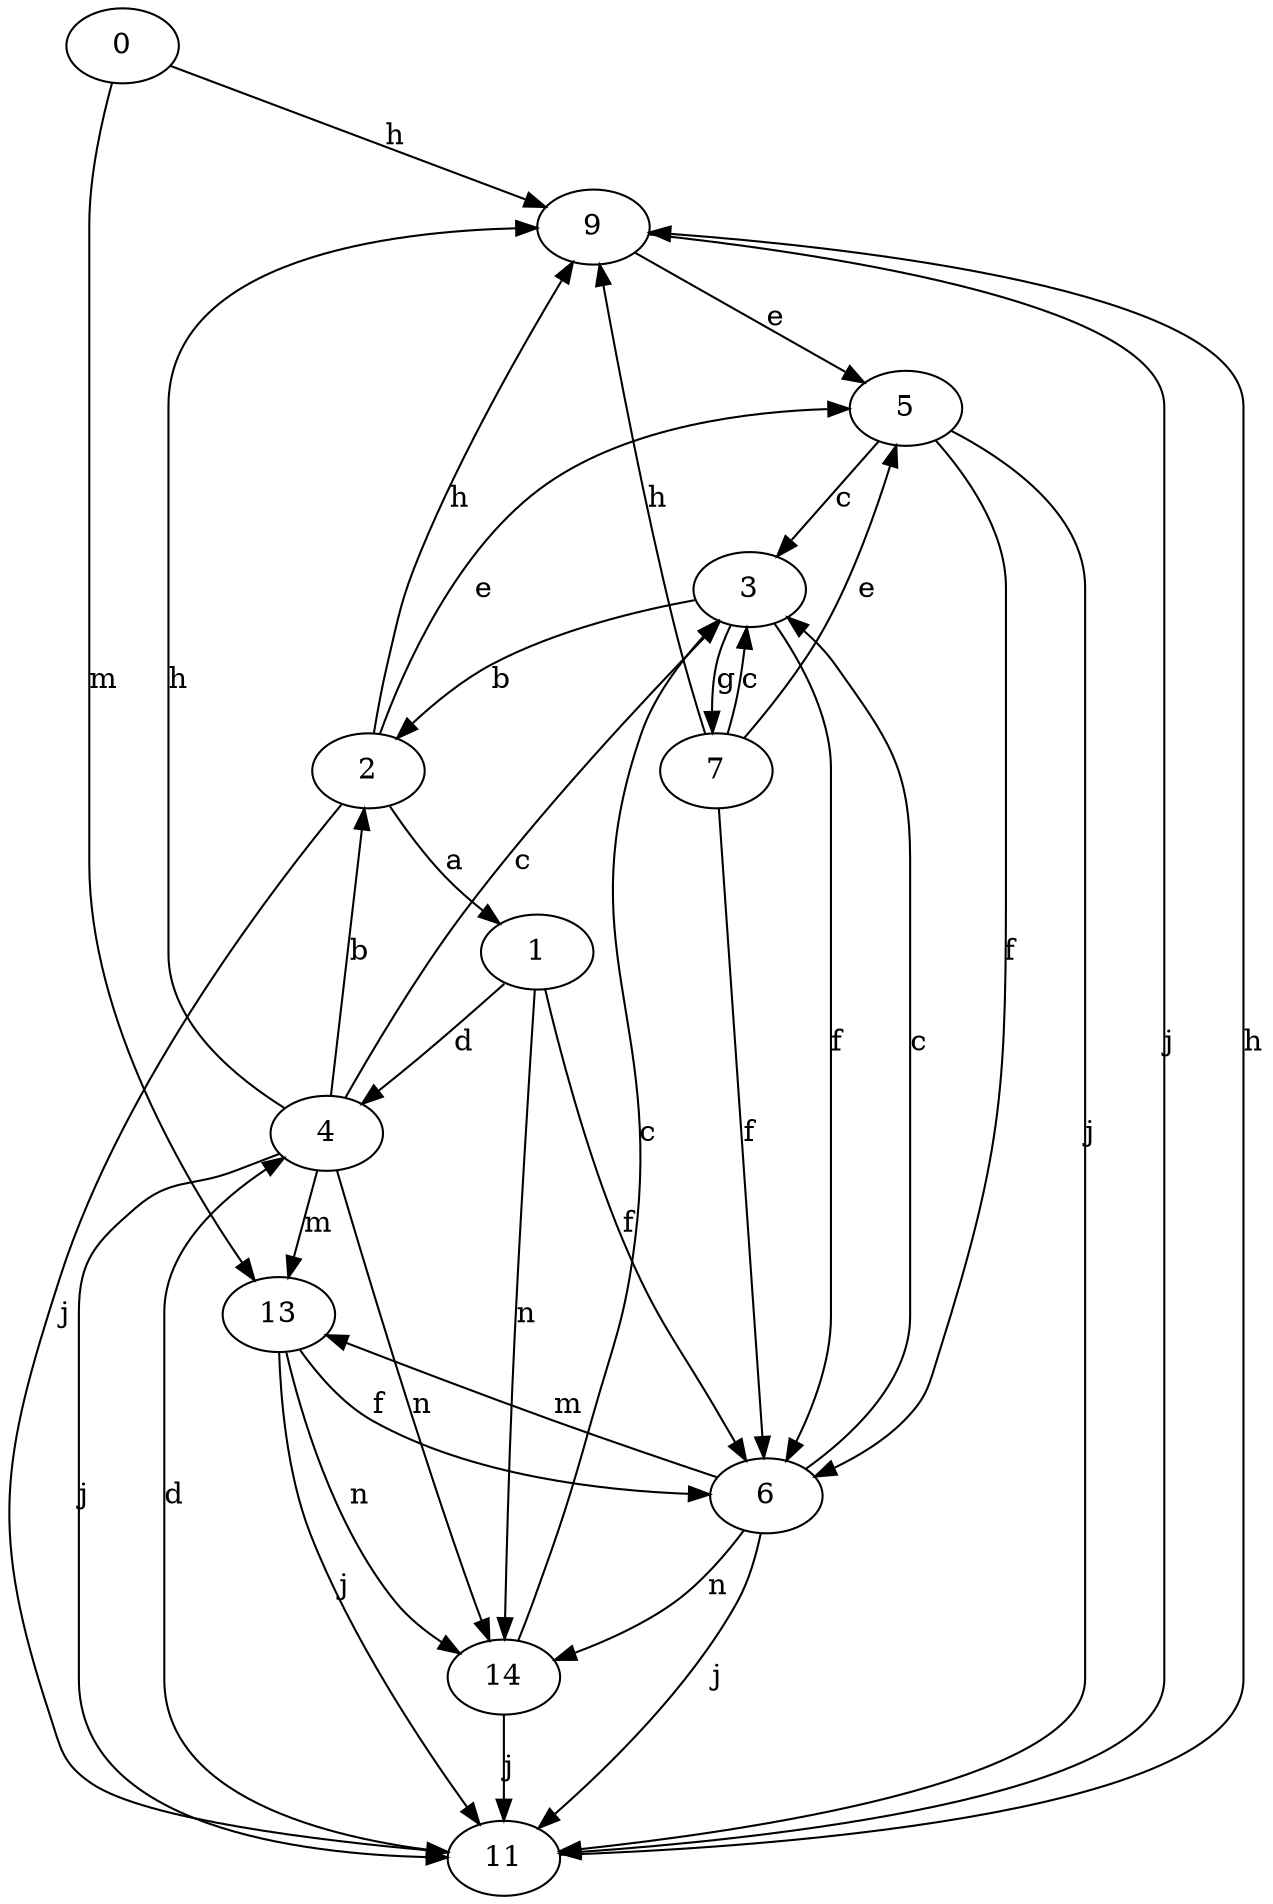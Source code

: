 strict digraph  {
0;
1;
2;
3;
4;
5;
6;
7;
9;
11;
13;
14;
0 -> 9  [label=h];
0 -> 13  [label=m];
1 -> 4  [label=d];
1 -> 6  [label=f];
1 -> 14  [label=n];
2 -> 1  [label=a];
2 -> 5  [label=e];
2 -> 9  [label=h];
2 -> 11  [label=j];
3 -> 2  [label=b];
3 -> 6  [label=f];
3 -> 7  [label=g];
4 -> 2  [label=b];
4 -> 3  [label=c];
4 -> 9  [label=h];
4 -> 11  [label=j];
4 -> 13  [label=m];
4 -> 14  [label=n];
5 -> 3  [label=c];
5 -> 6  [label=f];
5 -> 11  [label=j];
6 -> 3  [label=c];
6 -> 11  [label=j];
6 -> 13  [label=m];
6 -> 14  [label=n];
7 -> 3  [label=c];
7 -> 5  [label=e];
7 -> 6  [label=f];
7 -> 9  [label=h];
9 -> 5  [label=e];
9 -> 11  [label=j];
11 -> 4  [label=d];
11 -> 9  [label=h];
13 -> 6  [label=f];
13 -> 11  [label=j];
13 -> 14  [label=n];
14 -> 3  [label=c];
14 -> 11  [label=j];
}
